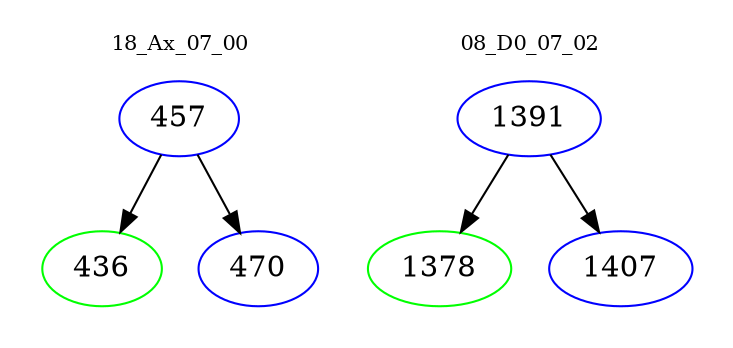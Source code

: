 digraph{
subgraph cluster_0 {
color = white
label = "18_Ax_07_00";
fontsize=10;
T0_457 [label="457", color="blue"]
T0_457 -> T0_436 [color="black"]
T0_436 [label="436", color="green"]
T0_457 -> T0_470 [color="black"]
T0_470 [label="470", color="blue"]
}
subgraph cluster_1 {
color = white
label = "08_D0_07_02";
fontsize=10;
T1_1391 [label="1391", color="blue"]
T1_1391 -> T1_1378 [color="black"]
T1_1378 [label="1378", color="green"]
T1_1391 -> T1_1407 [color="black"]
T1_1407 [label="1407", color="blue"]
}
}

